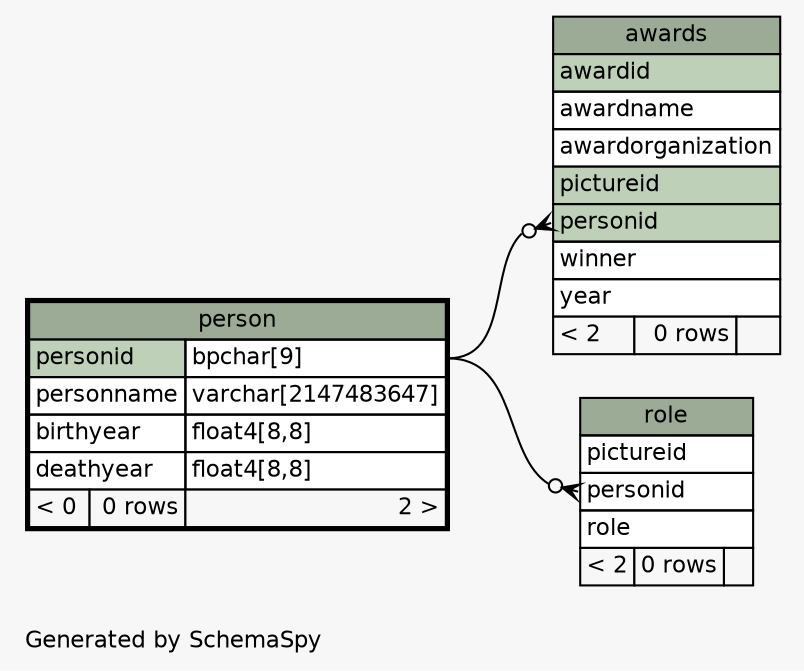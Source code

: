 // dot 2.38.0 on Linux 4.13.0-32-generic
// SchemaSpy rev 590
digraph "oneDegreeRelationshipsDiagram" {
  graph [
    rankdir="RL"
    bgcolor="#f7f7f7"
    label="\nGenerated by SchemaSpy"
    labeljust="l"
    nodesep="0.18"
    ranksep="0.46"
    fontname="Helvetica"
    fontsize="11"
  ];
  node [
    fontname="Helvetica"
    fontsize="11"
    shape="plaintext"
  ];
  edge [
    arrowsize="0.8"
  ];
  "awards":"personid":w -> "person":"personid.type":e [arrowhead=none dir=back arrowtail=crowodot];
  "role":"personid":w -> "person":"personid.type":e [arrowhead=none dir=back arrowtail=crowodot];
  "awards" [
    label=<
    <TABLE BORDER="0" CELLBORDER="1" CELLSPACING="0" BGCOLOR="#ffffff">
      <TR><TD COLSPAN="3" BGCOLOR="#9bab96" ALIGN="CENTER">awards</TD></TR>
      <TR><TD PORT="awardid" COLSPAN="3" BGCOLOR="#bed1b8" ALIGN="LEFT">awardid</TD></TR>
      <TR><TD PORT="awardname" COLSPAN="3" ALIGN="LEFT">awardname</TD></TR>
      <TR><TD PORT="awardorganization" COLSPAN="3" ALIGN="LEFT">awardorganization</TD></TR>
      <TR><TD PORT="pictureid" COLSPAN="3" BGCOLOR="#bed1b8" ALIGN="LEFT">pictureid</TD></TR>
      <TR><TD PORT="personid" COLSPAN="3" BGCOLOR="#bed1b8" ALIGN="LEFT">personid</TD></TR>
      <TR><TD PORT="winner" COLSPAN="3" ALIGN="LEFT">winner</TD></TR>
      <TR><TD PORT="year" COLSPAN="3" ALIGN="LEFT">year</TD></TR>
      <TR><TD ALIGN="LEFT" BGCOLOR="#f7f7f7">&lt; 2</TD><TD ALIGN="RIGHT" BGCOLOR="#f7f7f7">0 rows</TD><TD ALIGN="RIGHT" BGCOLOR="#f7f7f7">  </TD></TR>
    </TABLE>>
    URL="awards.html"
    tooltip="awards"
  ];
  "person" [
    label=<
    <TABLE BORDER="2" CELLBORDER="1" CELLSPACING="0" BGCOLOR="#ffffff">
      <TR><TD COLSPAN="3" BGCOLOR="#9bab96" ALIGN="CENTER">person</TD></TR>
      <TR><TD PORT="personid" COLSPAN="2" BGCOLOR="#bed1b8" ALIGN="LEFT">personid</TD><TD PORT="personid.type" ALIGN="LEFT">bpchar[9]</TD></TR>
      <TR><TD PORT="personname" COLSPAN="2" ALIGN="LEFT">personname</TD><TD PORT="personname.type" ALIGN="LEFT">varchar[2147483647]</TD></TR>
      <TR><TD PORT="birthyear" COLSPAN="2" ALIGN="LEFT">birthyear</TD><TD PORT="birthyear.type" ALIGN="LEFT">float4[8,8]</TD></TR>
      <TR><TD PORT="deathyear" COLSPAN="2" ALIGN="LEFT">deathyear</TD><TD PORT="deathyear.type" ALIGN="LEFT">float4[8,8]</TD></TR>
      <TR><TD ALIGN="LEFT" BGCOLOR="#f7f7f7">&lt; 0</TD><TD ALIGN="RIGHT" BGCOLOR="#f7f7f7">0 rows</TD><TD ALIGN="RIGHT" BGCOLOR="#f7f7f7">2 &gt;</TD></TR>
    </TABLE>>
    URL="person.html"
    tooltip="person"
  ];
  "role" [
    label=<
    <TABLE BORDER="0" CELLBORDER="1" CELLSPACING="0" BGCOLOR="#ffffff">
      <TR><TD COLSPAN="3" BGCOLOR="#9bab96" ALIGN="CENTER">role</TD></TR>
      <TR><TD PORT="pictureid" COLSPAN="3" ALIGN="LEFT">pictureid</TD></TR>
      <TR><TD PORT="personid" COLSPAN="3" ALIGN="LEFT">personid</TD></TR>
      <TR><TD PORT="role" COLSPAN="3" ALIGN="LEFT">role</TD></TR>
      <TR><TD ALIGN="LEFT" BGCOLOR="#f7f7f7">&lt; 2</TD><TD ALIGN="RIGHT" BGCOLOR="#f7f7f7">0 rows</TD><TD ALIGN="RIGHT" BGCOLOR="#f7f7f7">  </TD></TR>
    </TABLE>>
    URL="role.html"
    tooltip="role"
  ];
}
